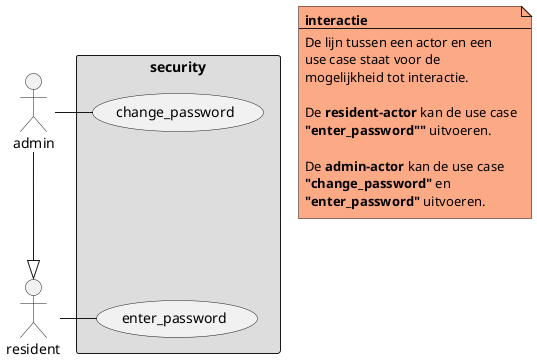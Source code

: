 @startuml
'https://plantuml.com/use-case-diagram

rectangle "security" as p1 #DDDDDD{
    usecase enter_password as uc1
    usecase change_password as uc2

    uc1 -[hidden]up-> uc2
}

actor "admin" as a1
actor "resident" as a2

a1 -right- uc2
a2 -right- uc1

a1 --|> a2

note as n1 #FCA985
    **interactie**
    --
    De lijn tussen een actor en een
    use case staat voor de
    mogelijkheid tot interactie.

    De **resident-actor** kan de use case
    **"enter_password""** uitvoeren.

    De **admin-actor** kan de use case
    **"change_password"** en
    **"enter_password"** uitvoeren.
end note

@enduml